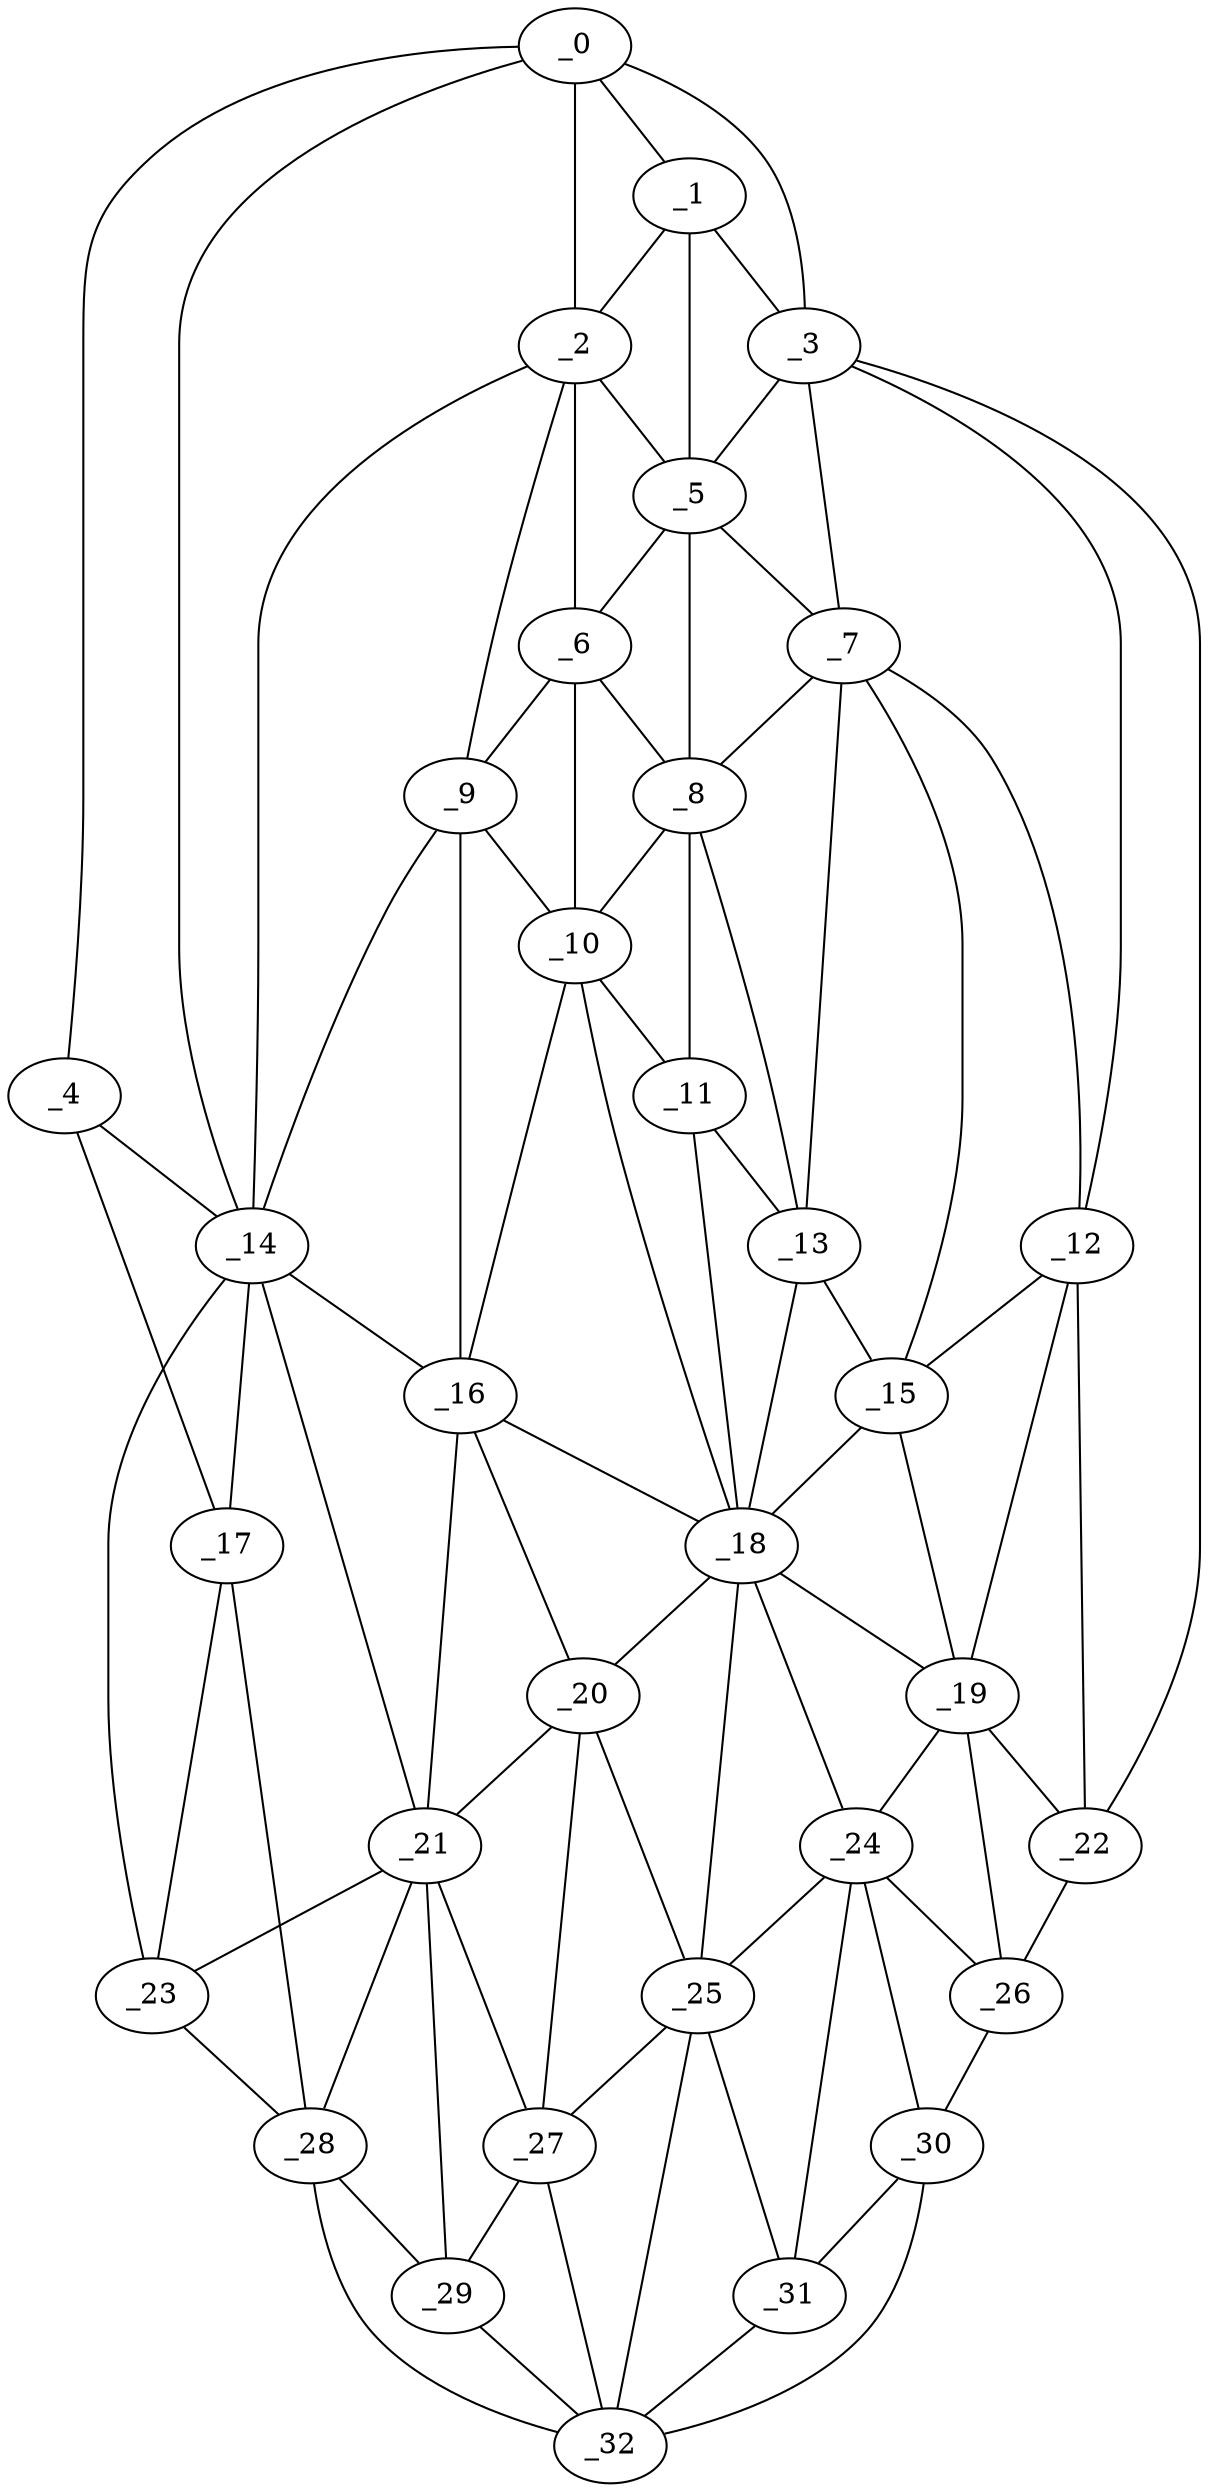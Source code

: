 graph "obj30__240.gxl" {
	_0	 [x=33,
		y=67];
	_1	 [x=37,
		y=72];
	_0 -- _1	 [valence=2];
	_2	 [x=45,
		y=73];
	_0 -- _2	 [valence=2];
	_3	 [x=45,
		y=112];
	_0 -- _3	 [valence=1];
	_4	 [x=47,
		y=7];
	_0 -- _4	 [valence=1];
	_14	 [x=72,
		y=59];
	_0 -- _14	 [valence=2];
	_1 -- _2	 [valence=2];
	_1 -- _3	 [valence=2];
	_5	 [x=48,
		y=81];
	_1 -- _5	 [valence=2];
	_2 -- _5	 [valence=1];
	_6	 [x=56,
		y=81];
	_2 -- _6	 [valence=2];
	_9	 [x=65,
		y=76];
	_2 -- _9	 [valence=1];
	_2 -- _14	 [valence=2];
	_3 -- _5	 [valence=2];
	_7	 [x=57,
		y=104];
	_3 -- _7	 [valence=1];
	_12	 [x=67,
		y=110];
	_3 -- _12	 [valence=1];
	_22	 [x=86,
		y=111];
	_3 -- _22	 [valence=1];
	_4 -- _14	 [valence=1];
	_17	 [x=78,
		y=7];
	_4 -- _17	 [valence=1];
	_5 -- _6	 [valence=2];
	_5 -- _7	 [valence=2];
	_8	 [x=58,
		y=89];
	_5 -- _8	 [valence=1];
	_6 -- _8	 [valence=2];
	_6 -- _9	 [valence=1];
	_10	 [x=65,
		y=81];
	_6 -- _10	 [valence=2];
	_7 -- _8	 [valence=2];
	_7 -- _12	 [valence=2];
	_13	 [x=69,
		y=95];
	_7 -- _13	 [valence=2];
	_15	 [x=72,
		y=98];
	_7 -- _15	 [valence=1];
	_8 -- _10	 [valence=2];
	_11	 [x=66,
		y=90];
	_8 -- _11	 [valence=2];
	_8 -- _13	 [valence=1];
	_9 -- _10	 [valence=2];
	_9 -- _14	 [valence=2];
	_16	 [x=74,
		y=74];
	_9 -- _16	 [valence=1];
	_10 -- _11	 [valence=2];
	_10 -- _16	 [valence=2];
	_18	 [x=80,
		y=85];
	_10 -- _18	 [valence=2];
	_11 -- _13	 [valence=2];
	_11 -- _18	 [valence=2];
	_12 -- _15	 [valence=1];
	_19	 [x=80,
		y=98];
	_12 -- _19	 [valence=1];
	_12 -- _22	 [valence=2];
	_13 -- _15	 [valence=2];
	_13 -- _18	 [valence=2];
	_14 -- _16	 [valence=2];
	_14 -- _17	 [valence=2];
	_21	 [x=83,
		y=68];
	_14 -- _21	 [valence=2];
	_23	 [x=88,
		y=48];
	_14 -- _23	 [valence=1];
	_15 -- _18	 [valence=1];
	_15 -- _19	 [valence=2];
	_16 -- _18	 [valence=2];
	_20	 [x=81,
		y=80];
	_16 -- _20	 [valence=2];
	_16 -- _21	 [valence=1];
	_17 -- _23	 [valence=2];
	_28	 [x=96,
		y=60];
	_17 -- _28	 [valence=1];
	_18 -- _19	 [valence=2];
	_18 -- _20	 [valence=1];
	_24	 [x=89,
		y=95];
	_18 -- _24	 [valence=2];
	_25	 [x=94,
		y=88];
	_18 -- _25	 [valence=1];
	_19 -- _22	 [valence=2];
	_19 -- _24	 [valence=1];
	_26	 [x=94,
		y=104];
	_19 -- _26	 [valence=2];
	_20 -- _21	 [valence=2];
	_20 -- _25	 [valence=2];
	_27	 [x=95,
		y=79];
	_20 -- _27	 [valence=2];
	_21 -- _23	 [valence=2];
	_21 -- _27	 [valence=2];
	_21 -- _28	 [valence=2];
	_29	 [x=98,
		y=67];
	_21 -- _29	 [valence=2];
	_22 -- _26	 [valence=1];
	_23 -- _28	 [valence=1];
	_24 -- _25	 [valence=2];
	_24 -- _26	 [valence=2];
	_30	 [x=98,
		y=100];
	_24 -- _30	 [valence=2];
	_31	 [x=100,
		y=91];
	_24 -- _31	 [valence=1];
	_25 -- _27	 [valence=2];
	_25 -- _31	 [valence=2];
	_32	 [x=103,
		y=82];
	_25 -- _32	 [valence=1];
	_26 -- _30	 [valence=1];
	_27 -- _29	 [valence=1];
	_27 -- _32	 [valence=2];
	_28 -- _29	 [valence=1];
	_28 -- _32	 [valence=1];
	_29 -- _32	 [valence=2];
	_30 -- _31	 [valence=1];
	_30 -- _32	 [valence=1];
	_31 -- _32	 [valence=2];
}

